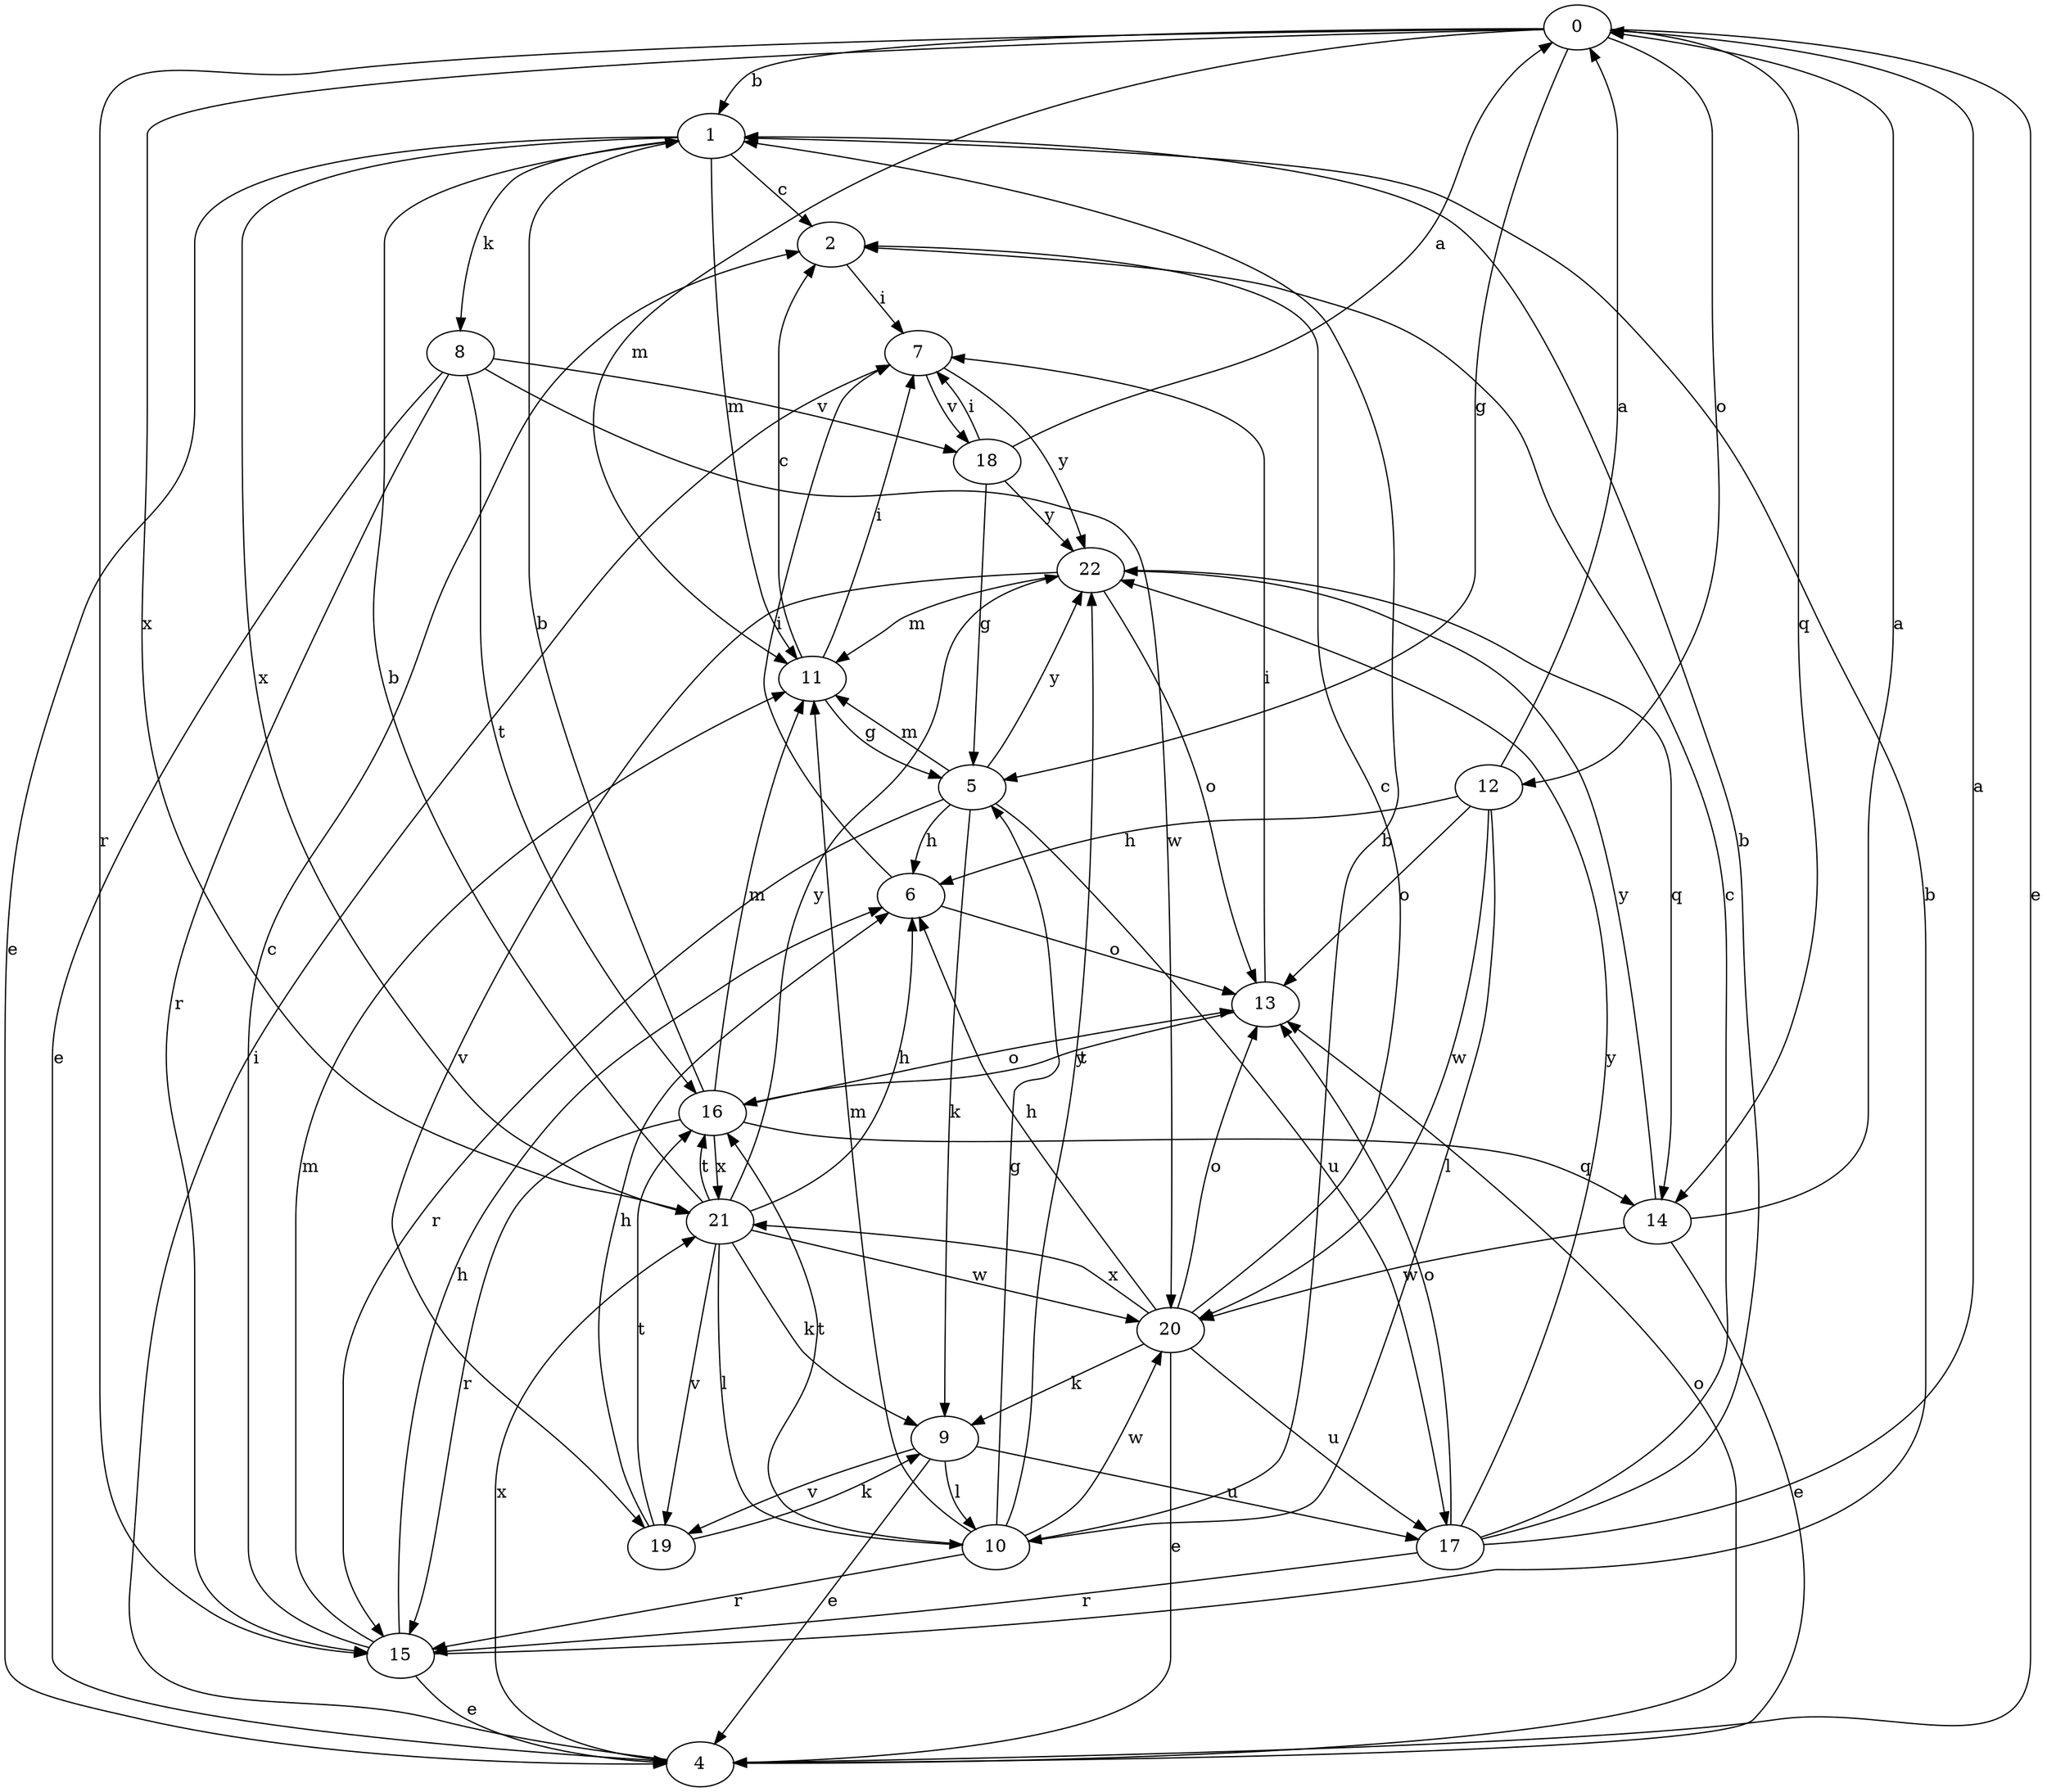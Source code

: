 strict digraph  {
0;
1;
2;
4;
5;
6;
7;
8;
9;
10;
11;
12;
13;
14;
15;
16;
17;
18;
19;
20;
21;
22;
0 -> 1  [label=b];
0 -> 4  [label=e];
0 -> 5  [label=g];
0 -> 11  [label=m];
0 -> 12  [label=o];
0 -> 14  [label=q];
0 -> 15  [label=r];
0 -> 21  [label=x];
1 -> 2  [label=c];
1 -> 4  [label=e];
1 -> 8  [label=k];
1 -> 11  [label=m];
1 -> 21  [label=x];
2 -> 7  [label=i];
4 -> 7  [label=i];
4 -> 13  [label=o];
4 -> 21  [label=x];
5 -> 6  [label=h];
5 -> 9  [label=k];
5 -> 11  [label=m];
5 -> 15  [label=r];
5 -> 17  [label=u];
5 -> 22  [label=y];
6 -> 7  [label=i];
6 -> 13  [label=o];
7 -> 18  [label=v];
7 -> 22  [label=y];
8 -> 4  [label=e];
8 -> 15  [label=r];
8 -> 16  [label=t];
8 -> 18  [label=v];
8 -> 20  [label=w];
9 -> 4  [label=e];
9 -> 10  [label=l];
9 -> 17  [label=u];
9 -> 19  [label=v];
10 -> 1  [label=b];
10 -> 5  [label=g];
10 -> 11  [label=m];
10 -> 15  [label=r];
10 -> 16  [label=t];
10 -> 20  [label=w];
10 -> 22  [label=y];
11 -> 2  [label=c];
11 -> 5  [label=g];
11 -> 7  [label=i];
12 -> 0  [label=a];
12 -> 6  [label=h];
12 -> 10  [label=l];
12 -> 13  [label=o];
12 -> 20  [label=w];
13 -> 7  [label=i];
13 -> 16  [label=t];
14 -> 0  [label=a];
14 -> 4  [label=e];
14 -> 20  [label=w];
14 -> 22  [label=y];
15 -> 1  [label=b];
15 -> 2  [label=c];
15 -> 4  [label=e];
15 -> 6  [label=h];
15 -> 11  [label=m];
16 -> 1  [label=b];
16 -> 11  [label=m];
16 -> 13  [label=o];
16 -> 14  [label=q];
16 -> 15  [label=r];
16 -> 21  [label=x];
17 -> 0  [label=a];
17 -> 1  [label=b];
17 -> 2  [label=c];
17 -> 13  [label=o];
17 -> 15  [label=r];
17 -> 22  [label=y];
18 -> 0  [label=a];
18 -> 5  [label=g];
18 -> 7  [label=i];
18 -> 22  [label=y];
19 -> 6  [label=h];
19 -> 9  [label=k];
19 -> 16  [label=t];
20 -> 2  [label=c];
20 -> 4  [label=e];
20 -> 6  [label=h];
20 -> 9  [label=k];
20 -> 13  [label=o];
20 -> 17  [label=u];
20 -> 21  [label=x];
21 -> 1  [label=b];
21 -> 6  [label=h];
21 -> 9  [label=k];
21 -> 10  [label=l];
21 -> 16  [label=t];
21 -> 19  [label=v];
21 -> 20  [label=w];
21 -> 22  [label=y];
22 -> 11  [label=m];
22 -> 13  [label=o];
22 -> 14  [label=q];
22 -> 19  [label=v];
}
